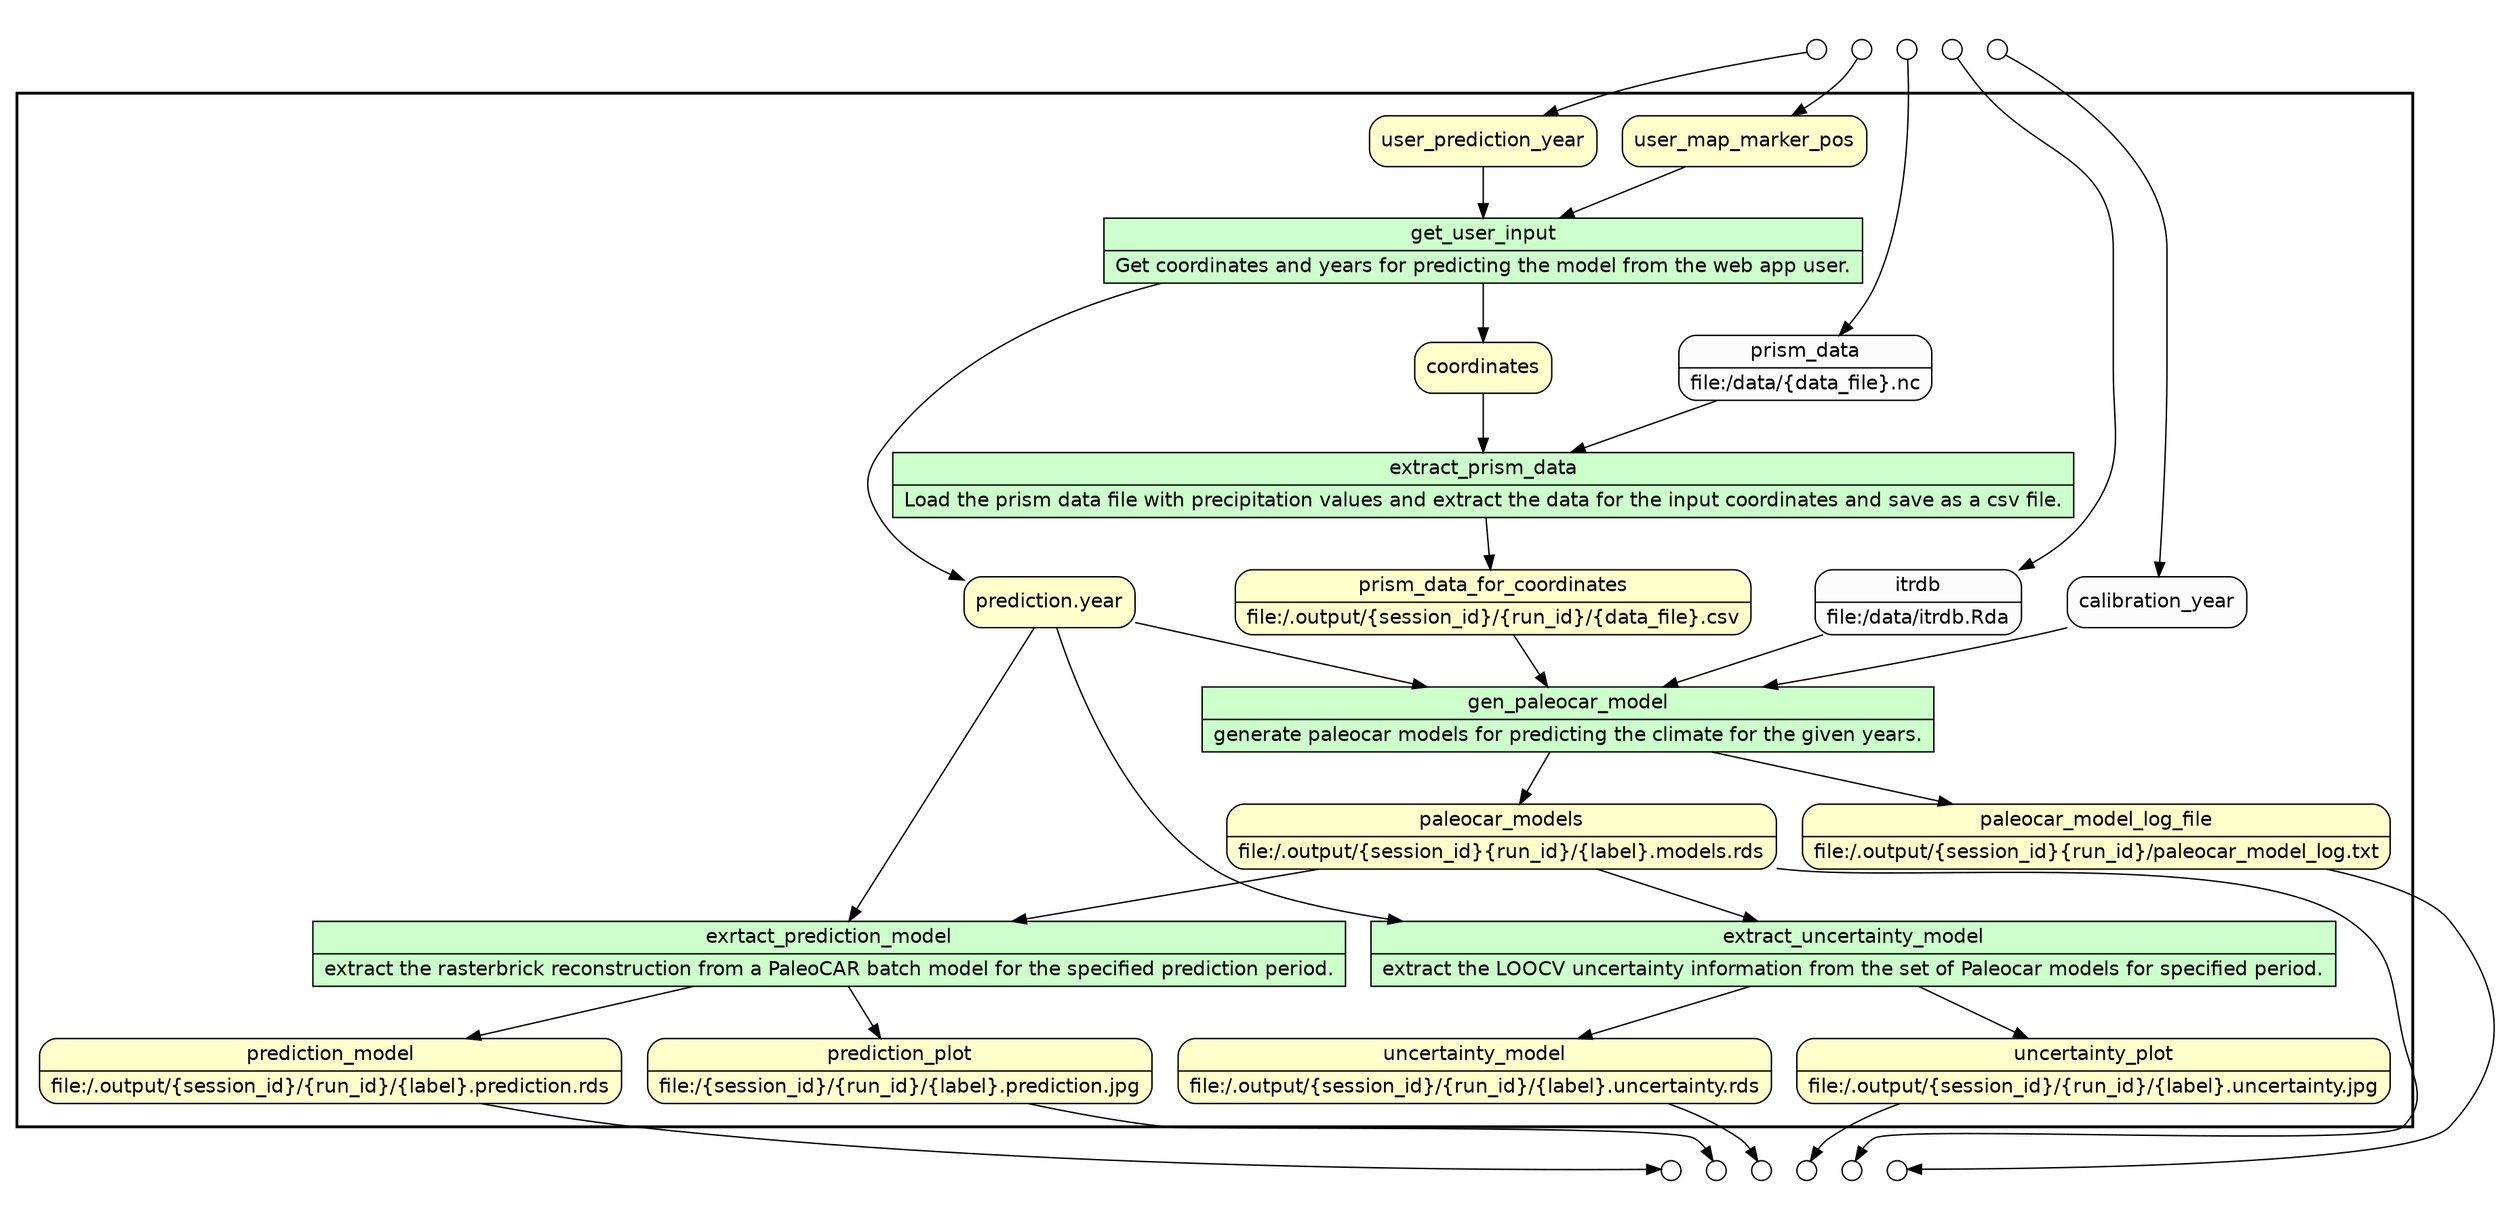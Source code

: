 digraph Workflow {
rankdir=TB
fontname=Helvetica; fontsize=18; labelloc=t
label=""
subgraph cluster_workflow_box_outer { label=""; color=black; penwidth=2
subgraph cluster_workflow_box_inner { label=""; penwidth=0
node[shape=box style=filled fillcolor="#CCFFCC" peripheries=1 fontname=Helvetica]
get_user_input [shape=record rankdir=LR label="{<f0> get_user_input |<f1> Get coordinates and years for predicting the model from the web app user.}"];
extract_prism_data [shape=record rankdir=LR label="{<f0> extract_prism_data |<f1> Load the prism data file with precipitation values and extract the data for the input coordinates and save as a csv file.}"];
gen_paleocar_model [shape=record rankdir=LR label="{<f0> gen_paleocar_model |<f1> generate paleocar models for predicting the climate for the given years.}"];
exrtact_prediction_model [shape=record rankdir=LR label="{<f0> exrtact_prediction_model |<f1> extract the rasterbrick reconstruction from a PaleoCAR batch model for the specified prediction period.}"];
extract_uncertainty_model [shape=record rankdir=LR label="{<f0> extract_uncertainty_model |<f1> extract the LOOCV uncertainty information from the set of Paleocar models for specified period.}"];
node[shape=box style="rounded,filled" fillcolor="#FFFFCC" peripheries=1 fontname=Helvetica]
paleocar_models [shape=record rankdir=LR label="{<f0> paleocar_models |<f1> file\:/.output/\{session_id\}\{run_id\}/\{label\}.models.rds}"];
prediction_model [shape=record rankdir=LR label="{<f0> prediction_model |<f1> file\:/.output/\{session_id\}/\{run_id\}/\{label\}.prediction.rds}"];
uncertainty_model [shape=record rankdir=LR label="{<f0> uncertainty_model |<f1> file\:/.output/\{session_id\}/\{run_id\}/\{label\}.uncertainty.rds}"];
prediction_plot [shape=record rankdir=LR label="{<f0> prediction_plot |<f1> file\:/\{session_id\}/\{run_id\}/\{label\}.prediction.jpg}"];
uncertainty_plot [shape=record rankdir=LR label="{<f0> uncertainty_plot |<f1> file\:/.output/\{session_id\}/\{run_id\}/\{label\}.uncertainty.jpg}"];
paleocar_model_log_file [shape=record rankdir=LR label="{<f0> paleocar_model_log_file |<f1> file\:/.output/\{session_id\}\{run_id\}/paleocar_model_log.txt}"];
user_map_marker_pos
user_prediction_year
coordinates
"prediction.year"
prism_data_for_coordinates [shape=record rankdir=LR label="{<f0> prism_data_for_coordinates |<f1> file\:/.output/\{session_id\}/\{run_id\}/\{data_file\}.csv}"];
node[shape=box style="rounded,filled" fillcolor="#FCFCFC" peripheries=1 fontname=Helvetica]
prism_data [shape=record rankdir=LR label="{<f0> prism_data |<f1> file\:/data/\{data_file\}.nc}"];
calibration_year
itrdb [shape=record rankdir=LR label="{<f0> itrdb |<f1> file\:/data/itrdb.Rda}"];
get_user_input -> coordinates
get_user_input -> "prediction.year"
user_map_marker_pos -> get_user_input
user_prediction_year -> get_user_input
extract_prism_data -> prism_data_for_coordinates
coordinates -> extract_prism_data
prism_data -> extract_prism_data
gen_paleocar_model -> paleocar_models
gen_paleocar_model -> paleocar_model_log_file
calibration_year -> gen_paleocar_model
itrdb -> gen_paleocar_model
"prediction.year" -> gen_paleocar_model
prism_data_for_coordinates -> gen_paleocar_model
exrtact_prediction_model -> prediction_model
exrtact_prediction_model -> prediction_plot
paleocar_models -> exrtact_prediction_model
"prediction.year" -> exrtact_prediction_model
extract_uncertainty_model -> uncertainty_model
extract_uncertainty_model -> uncertainty_plot
paleocar_models -> extract_uncertainty_model
"prediction.year" -> extract_uncertainty_model
}}
subgraph cluster_input_ports_group_outer { label=""; penwidth=0
subgraph cluster_input_ports_group_inner { label=""; penwidth=0
node[shape=circle style="rounded,filled" fillcolor="#FFFFFF" peripheries=1 fontname=Helvetica width=0.2]
user_map_marker_pos_input_port [label=""]
user_prediction_year_input_port [label=""]
prism_data_input_port [label=""]
itrdb_input_port [label=""]
calibration_year_input_port [label=""]
}}
subgraph cluster_output_ports_group_outer { label=""; penwidth=0
subgraph cluster_output_ports_group_inner { label=""; penwidth=0
node[shape=circle style="rounded,filled" fillcolor="#FFFFFF" peripheries=1 fontname=Helvetica width=0.2]
paleocar_models_output_port [label=""]
prediction_model_output_port [label=""]
uncertainty_model_output_port [label=""]
prediction_plot_output_port [label=""]
uncertainty_plot_output_port [label=""]
paleocar_model_log_file_output_port [label=""]
}}
user_map_marker_pos_input_port -> user_map_marker_pos
user_prediction_year_input_port -> user_prediction_year
prism_data_input_port -> prism_data
itrdb_input_port -> itrdb
calibration_year_input_port -> calibration_year
paleocar_models -> paleocar_models_output_port
prediction_model -> prediction_model_output_port
uncertainty_model -> uncertainty_model_output_port
prediction_plot -> prediction_plot_output_port
uncertainty_plot -> uncertainty_plot_output_port
paleocar_model_log_file -> paleocar_model_log_file_output_port
}
